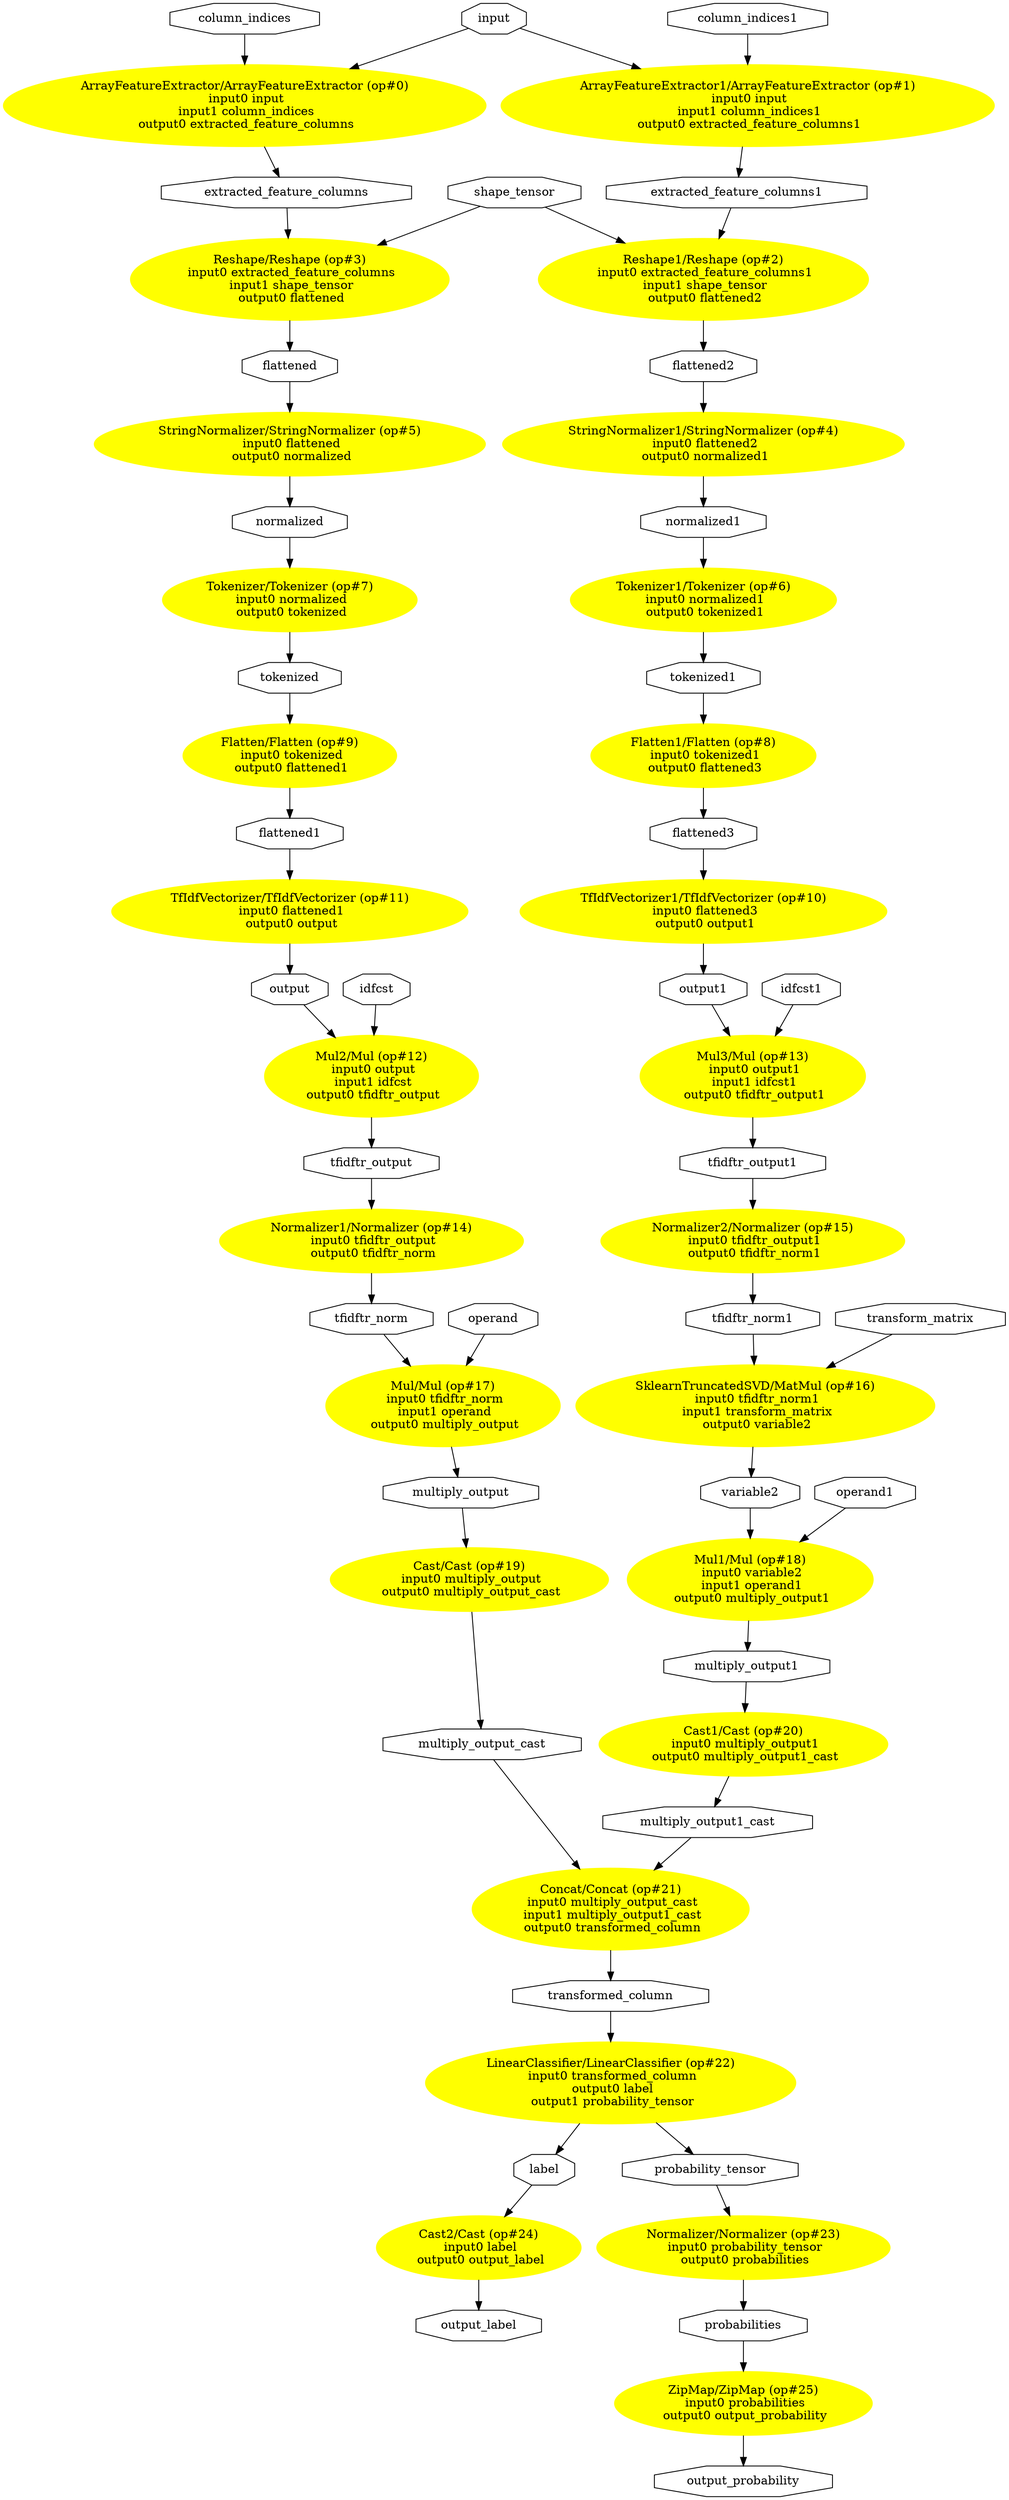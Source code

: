 digraph tfidf {
	graph [bb="0,0,907.77,2928.8",
		rankdir=TB
	];
	node [label="\N"];
	"ArrayFeatureExtractor/ArrayFeatureExtractor (op#0)\n input0 input\n input1 column_indices\n output0 extracted_feature_columns"	 [URL="javascript:alert('')",
		color=yellow,
		fillcolor=yellow,
		height=1.3356,
		pos="219.91,2808.7",
		style=filled,
		width=6.1086];
	extracted_feature_columns0	 [height=0.5,
		label=extracted_feature_columns,
		pos="248.91,2706.6",
		shape=octagon,
		width=3.2634];
	"ArrayFeatureExtractor/ArrayFeatureExtractor (op#0)\n input0 input\n input1 column_indices\n output0 extracted_feature_columns" -> extracted_feature_columns0	 [pos="e,243.92,2724.8 233.56,2760.6 236.14,2751.7 238.75,2742.7 241.06,2734.7"];
	input0	 [height=0.5,
		label=input,
		pos="448.91,2910.8",
		shape=octagon,
		width=0.85982];
	input0 -> "ArrayFeatureExtractor/ArrayFeatureExtractor (op#0)\n input0 input\n input1 column_indices\n output0 extracted_feature_columns"	 [pos="e,316.54,2851.9 424.84,2899.3 401.02,2888.9 362.86,2872.2 325.9,2856"];
	"ArrayFeatureExtractor1/ArrayFeatureExtractor (op#1)\n input0 input\n input1 column_indices1\n output0 extracted_feature_columns1"	 [URL="javascript:alert('')",
		color=yellow,
		fillcolor=yellow,
		height=1.3356,
		pos="682.91,2808.7",
		style=filled,
		width=6.2461];
	input0 -> "ArrayFeatureExtractor1/ArrayFeatureExtractor (op#1)\n input0 input\n input1 column_indices1\n output0 extracted_feature_columns1"	 [pos="e,584.17,2851.9 473.51,2899.3 497.85,2888.9 536.84,2872.2 574.61,2856"];
	column_indices0	 [height=0.5,
		label=column_indices,
		pos="219.91,2910.8",
		shape=octagon,
		width=2.0323];
	column_indices0 -> "ArrayFeatureExtractor/ArrayFeatureExtractor (op#0)\n input0 input\n input1 column_indices\n output0 extracted_feature_columns"	 [pos="e,219.91,2857 219.91,2892.4 219.91,2885.1 219.91,2876.3 219.91,2867.1"];
	"Reshape/Reshape (op#3)\n input0 extracted_feature_columns\n input1 shape_tensor\n output0 flattened"	 [URL="javascript:alert('')",
		color=yellow,
		fillcolor=yellow,
		height=1.3356,
		pos="272.91,2604.5",
		style=filled,
		width=4.1051];
	extracted_feature_columns0 -> "Reshape/Reshape (op#3)\n input0 extracted_feature_columns\n input1 shape_tensor\n output0 flattened"	 [pos="e,261.56,2652.9 253.09,2688.2 254.84,2680.9 256.99,2671.9 259.22,2662.6"];
	extracted_feature_columns10	 [height=0.5,
		label=extracted_feature_columns1,
		pos="674.91,2706.6",
		shape=octagon,
		width=3.4002];
	"ArrayFeatureExtractor1/ArrayFeatureExtractor (op#1)\n input0 input\n input1 column_indices1\n output0 extracted_feature_columns1" -> extracted_feature_columns10	 [pos="e,676.29,2724.8 679.14,2760.6 678.44,2751.8 677.73,2742.9 677.1,2735"];
	column_indices10	 [height=0.5,
		label=column_indices1,
		pos="682.91,2910.8",
		shape=octagon,
		width=2.1691];
	column_indices10 -> "ArrayFeatureExtractor1/ArrayFeatureExtractor (op#1)\n input0 input\n input1 column_indices1\n output0 extracted_feature_columns1"	 [pos="e,682.91,2857 682.91,2892.4 682.91,2885.1 682.91,2876.3 682.91,2867.1"];
	"Reshape1/Reshape (op#2)\n input0 extracted_feature_columns1\n input1 shape_tensor\n output0 flattened2"	 [URL="javascript:alert('')",
		color=yellow,
		fillcolor=yellow,
		height=1.3356,
		pos="653.91,2604.5",
		style=filled,
		width=4.2426];
	extracted_feature_columns10 -> "Reshape1/Reshape (op#2)\n input0 extracted_feature_columns1\n input1 shape_tensor\n output0 flattened2"	 [pos="e,663.84,2652.9 671.25,2688.2 669.73,2681 667.88,2672.1 665.95,2662.9"];
	flattened20	 [height=0.5,
		label=flattened2,
		pos="653.91,2502.5",
		shape=octagon,
		width=1.3874];
	"Reshape1/Reshape (op#2)\n input0 extracted_feature_columns1\n input1 shape_tensor\n output0 flattened2" -> flattened20	 [pos="e,653.91,2520.7 653.91,2556.4 653.91,2547.6 653.91,2538.7 653.91,2530.8"];
	shape_tensor0	 [height=0.5,
		label=shape_tensor,
		pos="463.91,2706.6",
		shape=octagon,
		width=1.7783];
	shape_tensor0 -> "Reshape1/Reshape (op#2)\n input0 extracted_feature_columns1\n input1 shape_tensor\n output0 flattened2"	 [pos="e,576.72,2646.2 494.44,2689.5 514.42,2679 541.6,2664.7 567.86,2650.9"];
	shape_tensor0 -> "Reshape/Reshape (op#3)\n input0 extracted_feature_columns\n input1 shape_tensor\n output0 flattened"	 [pos="e,349.68,2645.8 433.22,2689.5 412.95,2678.9 385.29,2664.4 358.66,2650.5"];
	"StringNormalizer1/StringNormalizer (op#4)\n input0 flattened2\n output0 normalized1"	 [URL="javascript:alert('')",
		color=yellow,
		fillcolor=yellow,
		height=1.041,
		pos="653.91,2411",
		style=filled,
		width=5.048];
	flattened20 -> "StringNormalizer1/StringNormalizer (op#4)\n input0 flattened2\n output0 normalized1"	 [pos="e,653.91,2448.8 653.91,2484.2 653.91,2476.9 653.91,2468 653.91,2459"];
	flattened0	 [height=0.5,
		label=flattened,
		pos="272.91,2502.5",
		shape=octagon,
		width=1.2507];
	"Reshape/Reshape (op#3)\n input0 extracted_feature_columns\n input1 shape_tensor\n output0 flattened" -> flattened0	 [pos="e,272.91,2520.7 272.91,2556.4 272.91,2547.6 272.91,2538.7 272.91,2530.8"];
	"StringNormalizer/StringNormalizer (op#5)\n input0 flattened\n output0 normalized"	 [URL="javascript:alert('')",
		color=yellow,
		fillcolor=yellow,
		height=1.041,
		pos="272.91,2411",
		style=filled,
		width=4.9105];
	flattened0 -> "StringNormalizer/StringNormalizer (op#5)\n input0 flattened\n output0 normalized"	 [pos="e,272.91,2448.8 272.91,2484.2 272.91,2476.9 272.91,2468 272.91,2459"];
	normalized10	 [height=0.5,
		label=normalized1,
		pos="653.91,2319.5",
		shape=octagon,
		width=1.6415];
	"StringNormalizer1/StringNormalizer (op#4)\n input0 flattened2\n output0 normalized1" -> normalized10	 [pos="e,653.91,2337.7 653.91,2373.3 653.91,2364.8 653.91,2355.9 653.91,2347.9"];
	"Tokenizer1/Tokenizer (op#6)\n input0 normalized1\n output0 tokenized1"	 [URL="javascript:alert('')",
		color=yellow,
		fillcolor=yellow,
		height=1.041,
		pos="653.91,2228",
		style=filled,
		width=3.5355];
	normalized10 -> "Tokenizer1/Tokenizer (op#6)\n input0 normalized1\n output0 tokenized1"	 [pos="e,653.91,2265.9 653.91,2301.3 653.91,2293.9 653.91,2285 653.91,2276"];
	normalized0	 [height=0.5,
		label=normalized,
		pos="272.91,2319.5",
		shape=octagon,
		width=1.5047];
	"StringNormalizer/StringNormalizer (op#5)\n input0 flattened\n output0 normalized" -> normalized0	 [pos="e,272.91,2337.7 272.91,2373.3 272.91,2364.8 272.91,2355.9 272.91,2347.9"];
	"Tokenizer/Tokenizer (op#7)\n input0 normalized\n output0 tokenized"	 [URL="javascript:alert('')",
		color=yellow,
		fillcolor=yellow,
		height=1.041,
		pos="272.91,2228",
		style=filled,
		width=3.398];
	normalized0 -> "Tokenizer/Tokenizer (op#7)\n input0 normalized\n output0 tokenized"	 [pos="e,272.91,2265.9 272.91,2301.3 272.91,2293.9 272.91,2285 272.91,2276"];
	tokenized10	 [height=0.5,
		label=tokenized1,
		pos="653.91,2136.6",
		shape=octagon,
		width=1.5047];
	"Tokenizer1/Tokenizer (op#6)\n input0 normalized1\n output0 tokenized1" -> tokenized10	 [pos="e,653.91,2154.7 653.91,2190.4 653.91,2181.9 653.91,2173 653.91,2165"];
	"Flatten1/Flatten (op#8)\n input0 tokenized1\n output0 flattened3"	 [URL="javascript:alert('')",
		color=yellow,
		fillcolor=yellow,
		height=1.041,
		pos="653.91,2045.1",
		style=filled,
		width=2.8284];
	tokenized10 -> "Flatten1/Flatten (op#8)\n input0 tokenized1\n output0 flattened3"	 [pos="e,653.91,2082.9 653.91,2118.3 653.91,2111 653.91,2102.1 653.91,2093.1"];
	tokenized0	 [height=0.5,
		label=tokenized,
		pos="272.91,2136.6",
		shape=octagon,
		width=1.3679];
	"Tokenizer/Tokenizer (op#7)\n input0 normalized\n output0 tokenized" -> tokenized0	 [pos="e,272.91,2154.7 272.91,2190.4 272.91,2181.9 272.91,2173 272.91,2165"];
	"Flatten/Flatten (op#9)\n input0 tokenized\n output0 flattened1"	 [URL="javascript:alert('')",
		color=yellow,
		fillcolor=yellow,
		height=1.041,
		pos="272.91,2045.1",
		style=filled,
		width=2.6909];
	tokenized0 -> "Flatten/Flatten (op#9)\n input0 tokenized\n output0 flattened1"	 [pos="e,272.91,2082.9 272.91,2118.3 272.91,2111 272.91,2102.1 272.91,2093.1"];
	flattened30	 [height=0.5,
		label=flattened3,
		pos="653.91,1953.6",
		shape=octagon,
		width=1.3874];
	"Flatten1/Flatten (op#8)\n input0 tokenized1\n output0 flattened3" -> flattened30	 [pos="e,653.91,1971.7 653.91,2007.4 653.91,1998.9 653.91,1990 653.91,1982"];
	"TfIdfVectorizer1/TfIdfVectorizer (op#10)\n input0 flattened3\n output0 output1"	 [URL="javascript:alert('')",
		color=yellow,
		fillcolor=yellow,
		height=1.041,
		pos="653.91,1862.1",
		style=filled,
		width=4.9301];
	flattened30 -> "TfIdfVectorizer1/TfIdfVectorizer (op#10)\n input0 flattened3\n output0 output1"	 [pos="e,653.91,1900 653.91,1935.3 653.91,1928 653.91,1919.1 653.91,1910.1"];
	flattened10	 [height=0.5,
		label=flattened1,
		pos="272.91,1953.6",
		shape=octagon,
		width=1.3874];
	"Flatten/Flatten (op#9)\n input0 tokenized\n output0 flattened1" -> flattened10	 [pos="e,272.91,1971.7 272.91,2007.4 272.91,1998.9 272.91,1990 272.91,1982"];
	"TfIdfVectorizer/TfIdfVectorizer (op#11)\n input0 flattened1\n output0 output"	 [URL="javascript:alert('')",
		color=yellow,
		fillcolor=yellow,
		height=1.041,
		pos="272.91,1862.1",
		style=filled,
		width=4.8123];
	flattened10 -> "TfIdfVectorizer/TfIdfVectorizer (op#11)\n input0 flattened1\n output0 output"	 [pos="e,272.91,1900 272.91,1935.3 272.91,1928 272.91,1919.1 272.91,1910.1"];
	output10	 [height=0.5,
		label=output1,
		pos="653.91,1770.6",
		shape=octagon,
		width=1.1529];
	"TfIdfVectorizer1/TfIdfVectorizer (op#10)\n input0 flattened3\n output0 output1" -> output10	 [pos="e,653.91,1788.8 653.91,1824.5 653.91,1816 653.91,1807.1 653.91,1799.1"];
	"Mul3/Mul (op#13)\n input0 output1\n input1 idfcst1\n output0 tfidftr_output1"	 [URL="javascript:alert('')",
		color=yellow,
		fillcolor=yellow,
		height=1.3356,
		pos="655.91,1668.6",
		style=filled,
		width=2.9266];
	output10 -> "Mul3/Mul (op#13)\n input0 output1\n input1 idfcst1\n output0 tfidftr_output1"	 [pos="e,654.96,1716.9 654.26,1752.2 654.4,1745 654.58,1736.1 654.76,1726.9"];
	output0	 [height=0.5,
		label=output,
		pos="272.91,1770.6",
		shape=octagon,
		width=1.0357];
	"TfIdfVectorizer/TfIdfVectorizer (op#11)\n input0 flattened1\n output0 output" -> output0	 [pos="e,272.91,1788.8 272.91,1824.5 272.91,1816 272.91,1807.1 272.91,1799.1"];
	"Mul2/Mul (op#12)\n input0 output\n input1 idfcst\n output0 tfidftr_output"	 [URL="javascript:alert('')",
		color=yellow,
		fillcolor=yellow,
		height=1.3356,
		pos="315.91,1668.6",
		style=filled,
		width=2.7891];
	output0 -> "Mul2/Mul (op#12)\n input0 output\n input1 idfcst\n output0 tfidftr_output"	 [pos="e,295.94,1716 280.4,1752.2 283.68,1744.6 287.74,1735.1 291.92,1725.4"];
	tfidftr_output0	 [height=0.5,
		label=tfidftr_output,
		pos="315.91,1566.5",
		shape=octagon,
		width=1.7978];
	"Mul2/Mul (op#12)\n input0 output\n input1 idfcst\n output0 tfidftr_output" -> tfidftr_output0	 [pos="e,315.91,1584.7 315.91,1620.5 315.91,1611.7 315.91,1602.8 315.91,1594.8"];
	idfcst0	 [height=0.5,
		label=idfcst,
		pos="361.91,1770.6",
		shape=octagon,
		width=0.93799];
	idfcst0 -> "Mul2/Mul (op#12)\n input0 output\n input1 idfcst\n output0 tfidftr_output"	 [pos="e,337.07,1715.6 353.9,1752.2 350.31,1744.4 345.86,1734.7 341.29,1724.8"];
	"Normalizer1/Normalizer (op#14)\n input0 tfidftr_output\n output0 tfidftr_norm"	 [URL="javascript:alert('')",
		color=yellow,
		fillcolor=yellow,
		height=1.041,
		pos="315.91,1475",
		style=filled,
		width=3.8694];
	tfidftr_output0 -> "Normalizer1/Normalizer (op#14)\n input0 tfidftr_output\n output0 tfidftr_norm"	 [pos="e,315.91,1512.8 315.91,1548.2 315.91,1540.9 315.91,1532 315.91,1523"];
	tfidftr_output10	 [height=0.5,
		label=tfidftr_output1,
		pos="655.91,1566.5",
		shape=octagon,
		width=1.9151];
	"Mul3/Mul (op#13)\n input0 output1\n input1 idfcst1\n output0 tfidftr_output1" -> tfidftr_output10	 [pos="e,655.91,1584.7 655.91,1620.5 655.91,1611.7 655.91,1602.8 655.91,1594.8"];
	idfcst10	 [height=0.5,
		label=idfcst1,
		pos="751.91,1770.6",
		shape=octagon,
		width=1.0748];
	idfcst10 -> "Mul3/Mul (op#13)\n input0 output1\n input1 idfcst1\n output0 tfidftr_output1"	 [pos="e,697.54,1713 735.63,1752.7 726.94,1743.6 715.75,1732 704.52,1720.2"];
	"Normalizer2/Normalizer (op#15)\n input0 tfidftr_output1\n output0 tfidftr_norm1"	 [URL="javascript:alert('')",
		color=yellow,
		fillcolor=yellow,
		height=1.041,
		pos="655.91,1475",
		style=filled,
		width=3.8694];
	tfidftr_output10 -> "Normalizer2/Normalizer (op#15)\n input0 tfidftr_output1\n output0 tfidftr_norm1"	 [pos="e,655.91,1512.8 655.91,1548.2 655.91,1540.9 655.91,1532 655.91,1523"];
	tfidftr_norm0	 [height=0.5,
		label=tfidftr_norm,
		pos="315.91,1383.5",
		shape=octagon,
		width=1.661];
	"Normalizer1/Normalizer (op#14)\n input0 tfidftr_output\n output0 tfidftr_norm" -> tfidftr_norm0	 [pos="e,315.91,1401.7 315.91,1437.4 315.91,1428.9 315.91,1420 315.91,1411.9"];
	"Mul/Mul (op#17)\n input0 tfidftr_norm\n input1 operand\n output0 multiply_output"	 [URL="javascript:alert('')",
		color=yellow,
		fillcolor=yellow,
		height=1.3356,
		pos="397.91,1281.4",
		style=filled,
		width=3.0445];
	tfidftr_norm0 -> "Mul/Mul (op#17)\n input0 tfidftr_norm\n input1 operand\n output0 multiply_output"	 [pos="e,361.24,1327.2 330.19,1365.1 337.14,1356.6 345.89,1345.9 354.77,1335.1"];
	tfidftr_norm10	 [height=0.5,
		label=tfidftr_norm1,
		pos="655.91,1383.5",
		shape=octagon,
		width=1.7978];
	"Normalizer2/Normalizer (op#15)\n input0 tfidftr_output1\n output0 tfidftr_norm1" -> tfidftr_norm10	 [pos="e,655.91,1401.7 655.91,1437.4 655.91,1428.9 655.91,1420 655.91,1411.9"];
	"SklearnTruncatedSVD/MatMul (op#16)\n input0 tfidftr_norm1\n input1 transform_matrix\n output0 variable2"	 [URL="javascript:alert('')",
		color=yellow,
		fillcolor=yellow,
		height=1.3356,
		pos="694.91,1281.4",
		style=filled,
		width=4.6944];
	tfidftr_norm10 -> "SklearnTruncatedSVD/MatMul (op#16)\n input0 tfidftr_norm1\n input1 transform_matrix\n output0 variable2"	 [pos="e,676.63,1329.3 662.7,1365.1 665.62,1357.6 669.2,1348.4 672.91,1338.9"];
	variable20	 [height=0.5,
		label=variable2,
		pos="689.91,1179.4",
		shape=octagon,
		width=1.2897];
	"SklearnTruncatedSVD/MatMul (op#16)\n input0 tfidftr_norm1\n input1 transform_matrix\n output0 variable2" -> variable20	 [pos="e,690.77,1197.6 692.56,1233.3 692.12,1224.5 691.67,1215.6 691.28,1207.7"];
	transform_matrix0	 [height=0.5,
		label=transform_matrix,
		pos="817.91,1383.5",
		shape=octagon,
		width=2.2082];
	transform_matrix0 -> "SklearnTruncatedSVD/MatMul (op#16)\n input0 tfidftr_norm1\n input1 transform_matrix\n output0 variable2"	 [pos="e,749.61,1327 796.77,1365.3 785.75,1356.4 771.65,1344.9 757.48,1333.4"];
	"Mul1/Mul (op#18)\n input0 variable2\n input1 operand1\n output0 multiply_output1"	 [URL="javascript:alert('')",
		color=yellow,
		fillcolor=yellow,
		height=1.3356,
		pos="689.91,1077.3",
		style=filled,
		width=3.1623];
	variable20 -> "Mul1/Mul (op#18)\n input0 variable2\n input1 operand1\n output0 multiply_output1"	 [pos="e,689.91,1125.6 689.91,1160.9 689.91,1153.7 689.91,1144.8 689.91,1135.6"];
	multiply_output0	 [height=0.5,
		label=multiply_output,
		pos="414.91,1179.4",
		shape=octagon,
		width=2.0323];
	"Mul/Mul (op#17)\n input0 tfidftr_norm\n input1 operand\n output0 multiply_output" -> multiply_output0	 [pos="e,411.98,1197.6 405.91,1233.3 407.4,1224.5 408.92,1215.6 410.27,1207.7"];
	operand0	 [height=0.5,
		label=operand,
		pos="436.91,1383.5",
		shape=octagon,
		width=1.2116];
	operand0 -> "Mul/Mul (op#17)\n input0 tfidftr_norm\n input1 operand\n output0 multiply_output"	 [pos="e,416.02,1328.9 430.12,1365.1 427.14,1357.5 423.46,1348 419.67,1338.3"];
	"Cast/Cast (op#19)\n input0 multiply_output\n output0 multiply_output_cast"	 [URL="javascript:alert('')",
		color=yellow,
		fillcolor=yellow,
		height=1.041,
		pos="422.91,1077.3",
		style=filled,
		width=3.6337];
	multiply_output0 -> "Cast/Cast (op#19)\n input0 multiply_output\n output0 multiply_output_cast"	 [pos="e,419.98,1115 416.3,1160.9 417.1,1150.9 418.15,1137.9 419.17,1125.1"];
	multiply_output10	 [height=0.5,
		label=multiply_output1,
		pos="687.91,975.19",
		shape=octagon,
		width=2.1691];
	"Mul1/Mul (op#18)\n input0 variable2\n input1 operand1\n output0 multiply_output1" -> multiply_output10	 [pos="e,688.25,993.42 688.97,1029.2 688.79,1020.4 688.62,1011.5 688.46,1003.5"];
	operand10	 [height=0.5,
		label=operand1,
		pos="802.91,1179.4",
		shape=octagon,
		width=1.3484];
	operand10 -> "Mul1/Mul (op#18)\n input0 variable2\n input1 operand1\n output0 multiply_output1"	 [pos="e,738.23,1121.1 783.48,1161.2 772.94,1151.8 759.32,1139.7 745.74,1127.7"];
	"Cast1/Cast (op#20)\n input0 multiply_output1\n output0 multiply_output1_cast"	 [URL="javascript:alert('')",
		color=yellow,
		fillcolor=yellow,
		height=1.041,
		pos="682.91,883.72",
		style=filled,
		width=3.7516];
	multiply_output10 -> "Cast1/Cast (op#20)\n input0 multiply_output1\n output0 multiply_output1_cast"	 [pos="e,684.97,921.55 686.95,956.94 686.54,949.64 686.04,940.73 685.54,931.71"];
	multiply_output_cast0	 [height=0.5,
		label=multiply_output_cast,
		pos="434.91,883.72",
		shape=octagon,
		width=2.6186];
	"Cast/Cast (op#19)\n input0 multiply_output\n output0 multiply_output_cast" -> multiply_output_cast0	 [pos="e,433.82,902.1 425.2,1039.8 427.53,1002.6 431.09,945.65 433.19,912.11"];
	"Concat/Concat (op#21)\n input0 multiply_output_cast\n input1 multiply_output1_cast\n output0 transformed_column"	 [URL="javascript:alert('')",
		color=yellow,
		fillcolor=yellow,
		height=1.3356,
		pos="572.91,690.16",
		style=filled,
		width=3.5945];
	multiply_output_cast0 -> "Concat/Concat (op#21)\n input0 multiply_output_cast\n input1 multiply_output1_cast\n output0 transformed_column"	 [pos="e,539.89,736.99 447.4,865.38 466.77,838.5 504.84,785.64 534,745.16"];
	multiply_output1_cast0	 [height=0.5,
		label=multiply_output1_cast,
		pos="651.91,792.24",
		shape=octagon,
		width=2.7553];
	"Cast1/Cast (op#20)\n input0 multiply_output1\n output0 multiply_output1_cast" -> multiply_output1_cast0	 [pos="e,657.89,810.49 670.3,846.32 667.25,837.52 664.04,828.26 661.18,819.99"];
	multiply_output1_cast0 -> "Concat/Concat (op#21)\n input0 multiply_output_cast\n input1 multiply_output1_cast\n output0 transformed_column"	 [pos="e,608.91,736.77 638.15,773.81 631.67,765.59 623.55,755.31 615.26,744.81"];
	transformed_column0	 [height=0.5,
		label=transformed_column,
		pos="572.91,588.07",
		shape=octagon,
		width=2.599];
	"Concat/Concat (op#21)\n input0 multiply_output_cast\n input1 multiply_output1_cast\n output0 transformed_column" -> transformed_column0	 [pos="e,572.91,606.3 572.91,642.05 572.91,633.26 572.91,624.36 572.91,616.42"];
	"LinearClassifier/LinearClassifier (op#22)\n input0 transformed_column\n output0 label\n output1 probability_tensor"	 [URL="javascript:alert('')",
		color=yellow,
		fillcolor=yellow,
		height=1.3356,
		pos="572.91,485.99",
		style=filled,
		width=4.7533];
	transformed_column0 -> "LinearClassifier/LinearClassifier (op#22)\n input0 transformed_column\n output0 label\n output1 probability_tensor"	 [pos="e,572.91,534.32 572.91,569.64 572.91,562.4 572.91,553.55 572.91,544.36"];
	label0	 [height=0.5,
		label=label,
		pos="507.91,383.91",
		shape=octagon,
		width=0.82074];
	"LinearClassifier/LinearClassifier (op#22)\n input0 transformed_column\n output0 label\n output1 probability_tensor" -> label0	 [pos="e,519.25,402.36 542.69,438.46 536.56,429.02 530.31,419.4 524.84,410.98"];
	probability_tensor0	 [height=0.5,
		label=probability_tensor,
		pos="697.91,383.91",
		shape=octagon,
		width=2.3254];
	"LinearClassifier/LinearClassifier (op#22)\n input0 transformed_column\n output0 label\n output1 probability_tensor" -> probability_tensor0	 [pos="e,676.63,401.95 628.46,440.51 642.35,429.4 656.69,417.91 668.71,408.29"];
	"Cast2/Cast (op#24)\n input0 label\n output0 output_label"	 [URL="javascript:alert('')",
		color=yellow,
		fillcolor=yellow,
		height=1.041,
		pos="478.91,292.43",
		style=filled,
		width=2.6713];
	label0 -> "Cast2/Cast (op#24)\n input0 label\n output0 output_label"	 [pos="e,490.73,329.89 502.32,365.65 499.88,358.12 496.88,348.88 493.86,339.56"];
	"Normalizer/Normalizer (op#23)\n input0 probability_tensor\n output0 probabilities"	 [URL="javascript:alert('')",
		color=yellow,
		fillcolor=yellow,
		height=1.041,
		pos="727.91,292.43",
		style=filled,
		width=3.7516];
	probability_tensor0 -> "Normalizer/Normalizer (op#23)\n input0 probability_tensor\n output0 probabilities"	 [pos="e,715.69,329.89 703.69,365.65 706.22,358.12 709.32,348.88 712.44,339.56"];
	probabilities0	 [height=0.5,
		label=probabilities,
		pos="727.91,200.95",
		shape=octagon,
		width=1.661];
	"Normalizer/Normalizer (op#23)\n input0 probability_tensor\n output0 probabilities" -> probabilities0	 [pos="e,727.91,219.1 727.91,254.78 727.91,246.28 727.91,237.39 727.91,229.37"];
	"ZipMap/ZipMap (op#25)\n input0 probabilities\n output0 output_probability"	 [URL="javascript:alert('')",
		color=yellow,
		fillcolor=yellow,
		height=1.041,
		pos="727.91,109.48",
		style=filled,
		width=3.3391];
	probabilities0 -> "ZipMap/ZipMap (op#25)\n input0 probabilities\n output0 output_probability"	 [pos="e,727.91,147.31 727.91,182.7 727.91,175.4 727.91,166.49 727.91,157.47"];
	output_label0	 [height=0.5,
		label=output_label,
		pos="478.91,200.95",
		shape=octagon,
		width=1.6806];
	"Cast2/Cast (op#24)\n input0 label\n output0 output_label" -> output_label0	 [pos="e,478.91,219.1 478.91,254.78 478.91,246.28 478.91,237.39 478.91,229.37"];
	output_probability0	 [height=0.5,
		label=output_probability,
		pos="727.91,18",
		shape=octagon,
		width=2.345];
	"ZipMap/ZipMap (op#25)\n input0 probabilities\n output0 output_probability" -> output_probability0	 [pos="e,727.91,36.146 727.91,71.825 727.91,63.331 727.91,54.434 727.91,46.416"];
}
